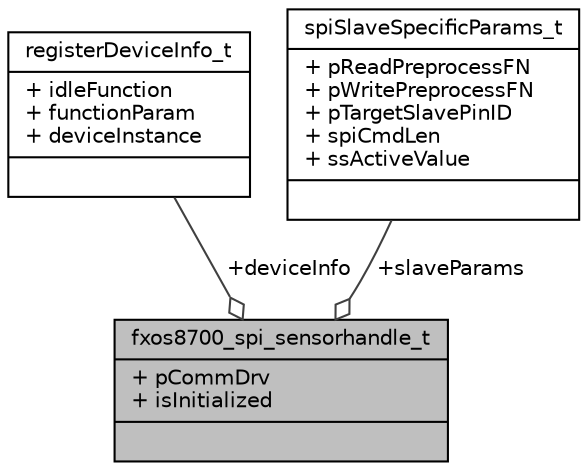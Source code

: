 digraph "fxos8700_spi_sensorhandle_t"
{
  edge [fontname="Helvetica",fontsize="10",labelfontname="Helvetica",labelfontsize="10"];
  node [fontname="Helvetica",fontsize="10",shape=record];
  Node1 [label="{fxos8700_spi_sensorhandle_t\n|+ pCommDrv\l+ isInitialized\l|}",height=0.2,width=0.4,color="black", fillcolor="grey75", style="filled", fontcolor="black"];
  Node2 -> Node1 [color="grey25",fontsize="10",style="solid",label=" +deviceInfo" ,arrowhead="odiamond",fontname="Helvetica"];
  Node2 [label="{registerDeviceInfo_t\n|+ idleFunction\l+ functionParam\l+ deviceInstance\l|}",height=0.2,width=0.4,color="black", fillcolor="white", style="filled",URL="$structregister_device_info__t.html",tooltip="This structure defines the device specific info required by register I/O. "];
  Node3 -> Node1 [color="grey25",fontsize="10",style="solid",label=" +slaveParams" ,arrowhead="odiamond",fontname="Helvetica"];
  Node3 [label="{spiSlaveSpecificParams_t\n|+ pReadPreprocessFN\l+ pWritePreprocessFN\l+ pTargetSlavePinID\l+ spiCmdLen\l+ ssActiveValue\l|}",height=0.2,width=0.4,color="black", fillcolor="white", style="filled",URL="$structspi_slave_specific_params__t.html",tooltip="This structure defines the spi slave command format. "];
}
